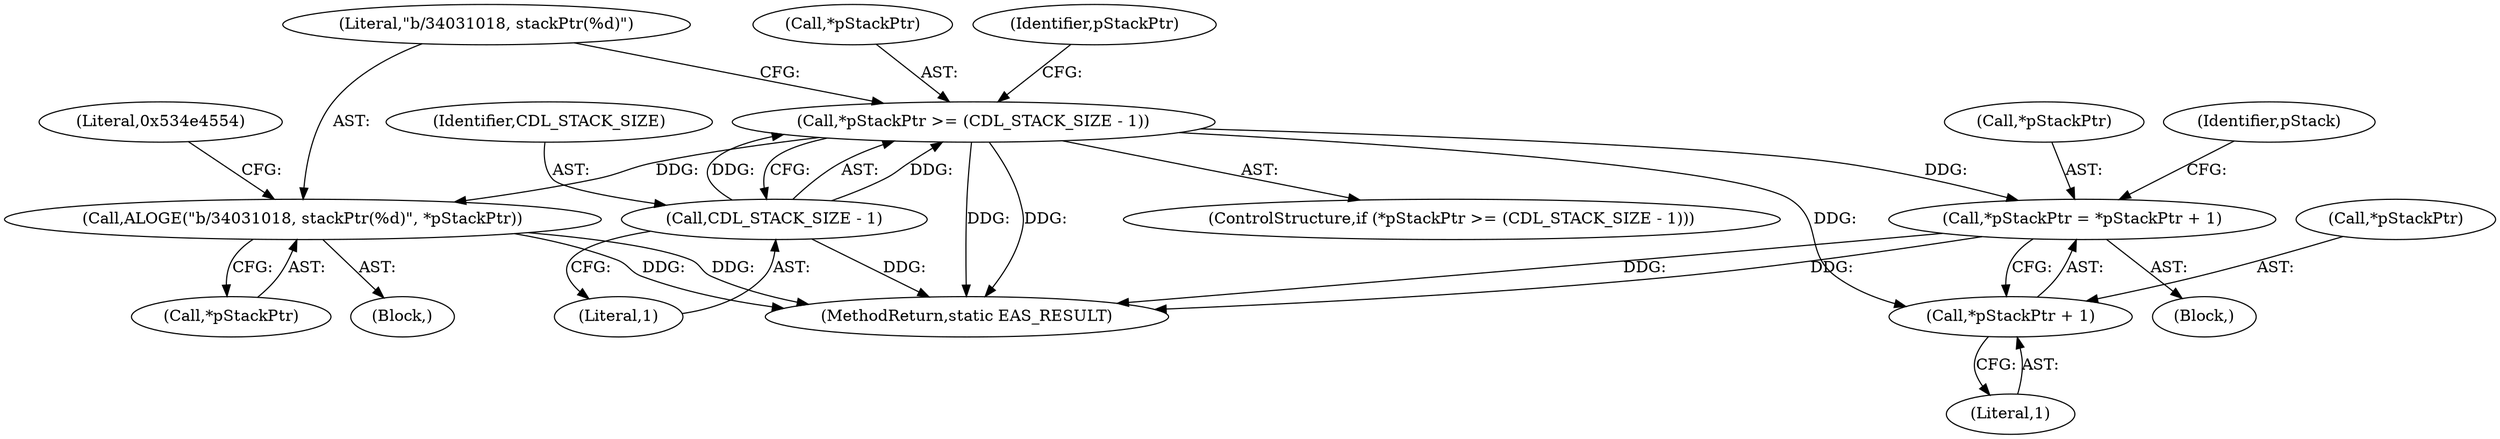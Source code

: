 digraph "0_Android_56d153259cc3e16a6a0014199a2317dde333c978@pointer" {
"1000108" [label="(Call,*pStackPtr >= (CDL_STACK_SIZE - 1))"];
"1000111" [label="(Call,CDL_STACK_SIZE - 1)"];
"1000115" [label="(Call,ALOGE(\"b/34031018, stackPtr(%d)\", *pStackPtr))"];
"1000124" [label="(Call,*pStackPtr = *pStackPtr + 1)"];
"1000127" [label="(Call,*pStackPtr + 1)"];
"1000109" [label="(Call,*pStackPtr)"];
"1000133" [label="(Identifier,pStack)"];
"1000126" [label="(Identifier,pStackPtr)"];
"1000106" [label="(Block,)"];
"1000117" [label="(Call,*pStackPtr)"];
"1000127" [label="(Call,*pStackPtr + 1)"];
"1000130" [label="(Literal,1)"];
"1000139" [label="(MethodReturn,static EAS_RESULT)"];
"1000112" [label="(Identifier,CDL_STACK_SIZE)"];
"1000111" [label="(Call,CDL_STACK_SIZE - 1)"];
"1000113" [label="(Literal,1)"];
"1000120" [label="(Literal,0x534e4554)"];
"1000125" [label="(Call,*pStackPtr)"];
"1000124" [label="(Call,*pStackPtr = *pStackPtr + 1)"];
"1000128" [label="(Call,*pStackPtr)"];
"1000108" [label="(Call,*pStackPtr >= (CDL_STACK_SIZE - 1))"];
"1000116" [label="(Literal,\"b/34031018, stackPtr(%d)\")"];
"1000114" [label="(Block,)"];
"1000107" [label="(ControlStructure,if (*pStackPtr >= (CDL_STACK_SIZE - 1)))"];
"1000115" [label="(Call,ALOGE(\"b/34031018, stackPtr(%d)\", *pStackPtr))"];
"1000108" -> "1000107"  [label="AST: "];
"1000108" -> "1000111"  [label="CFG: "];
"1000109" -> "1000108"  [label="AST: "];
"1000111" -> "1000108"  [label="AST: "];
"1000116" -> "1000108"  [label="CFG: "];
"1000126" -> "1000108"  [label="CFG: "];
"1000108" -> "1000139"  [label="DDG: "];
"1000108" -> "1000139"  [label="DDG: "];
"1000111" -> "1000108"  [label="DDG: "];
"1000111" -> "1000108"  [label="DDG: "];
"1000108" -> "1000115"  [label="DDG: "];
"1000108" -> "1000124"  [label="DDG: "];
"1000108" -> "1000127"  [label="DDG: "];
"1000111" -> "1000113"  [label="CFG: "];
"1000112" -> "1000111"  [label="AST: "];
"1000113" -> "1000111"  [label="AST: "];
"1000111" -> "1000139"  [label="DDG: "];
"1000115" -> "1000114"  [label="AST: "];
"1000115" -> "1000117"  [label="CFG: "];
"1000116" -> "1000115"  [label="AST: "];
"1000117" -> "1000115"  [label="AST: "];
"1000120" -> "1000115"  [label="CFG: "];
"1000115" -> "1000139"  [label="DDG: "];
"1000115" -> "1000139"  [label="DDG: "];
"1000124" -> "1000106"  [label="AST: "];
"1000124" -> "1000127"  [label="CFG: "];
"1000125" -> "1000124"  [label="AST: "];
"1000127" -> "1000124"  [label="AST: "];
"1000133" -> "1000124"  [label="CFG: "];
"1000124" -> "1000139"  [label="DDG: "];
"1000124" -> "1000139"  [label="DDG: "];
"1000127" -> "1000130"  [label="CFG: "];
"1000128" -> "1000127"  [label="AST: "];
"1000130" -> "1000127"  [label="AST: "];
}
